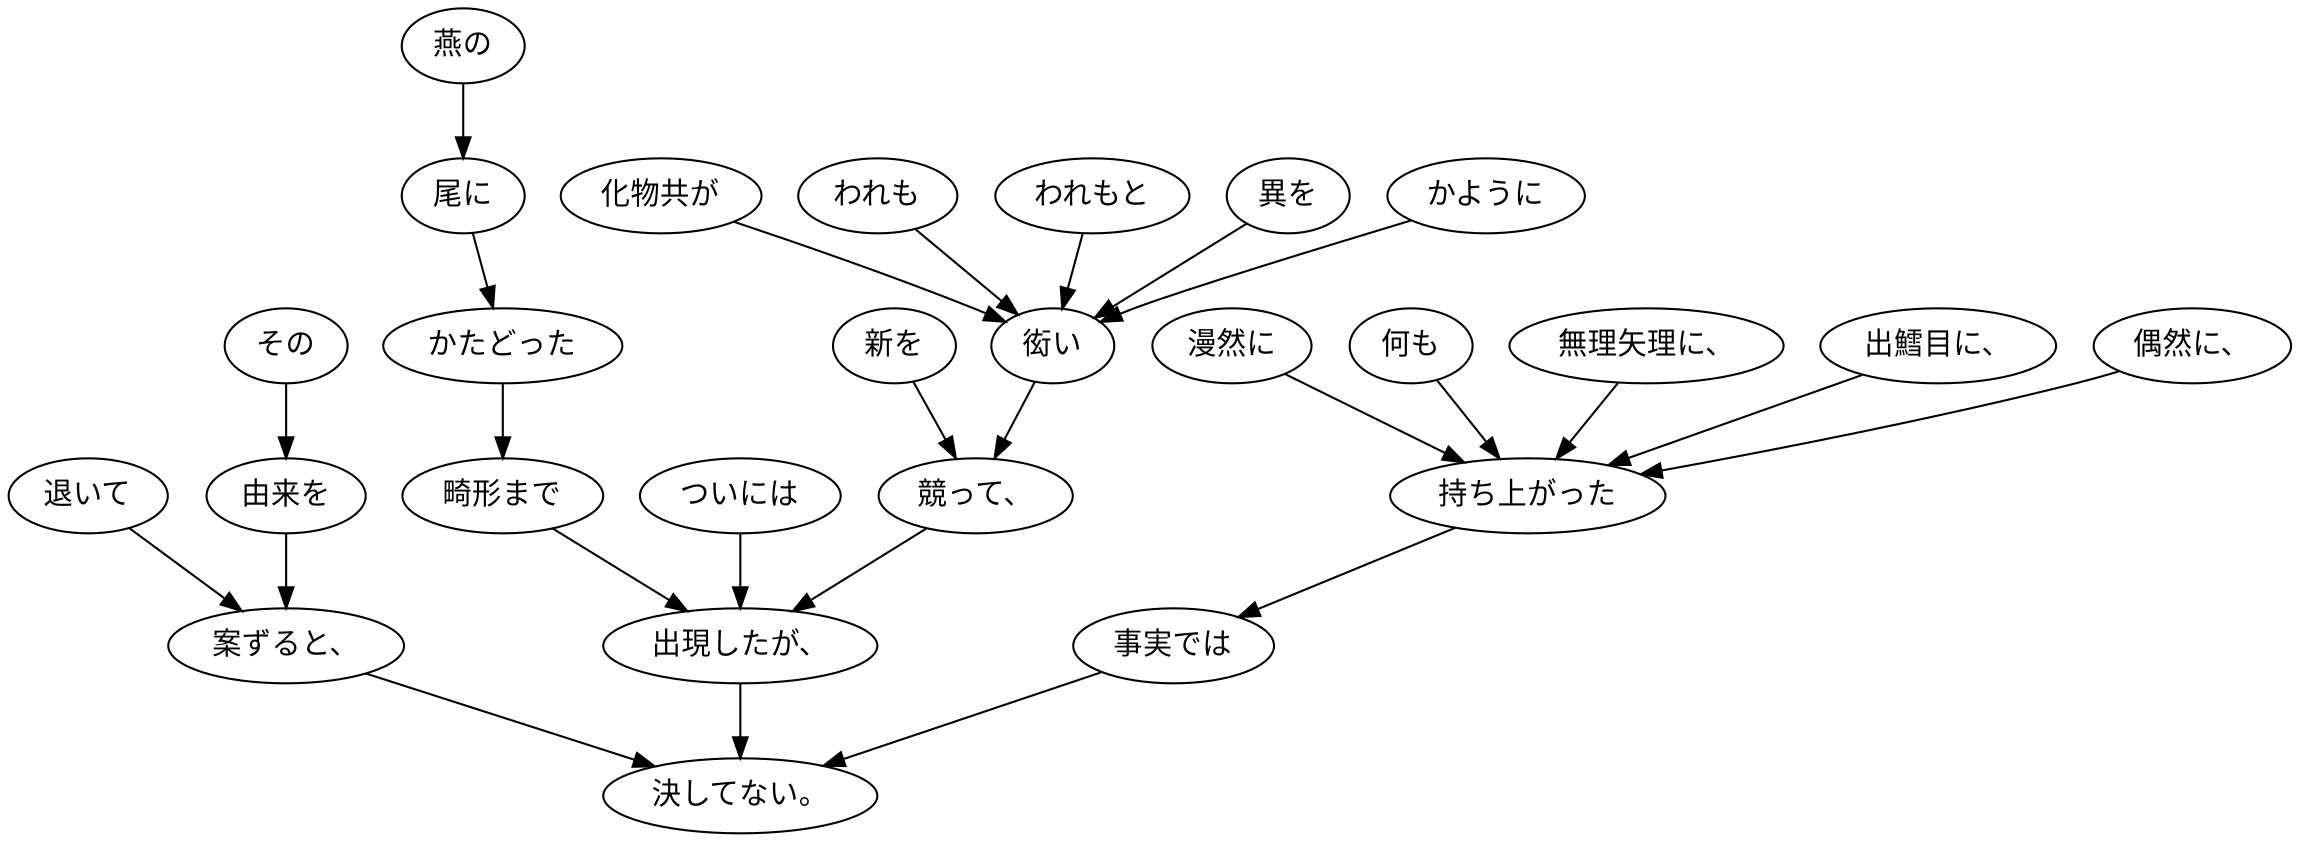 digraph graph4324 {
	node0 [label="かように"];
	node1 [label="化物共が"];
	node2 [label="われも"];
	node3 [label="われもと"];
	node4 [label="異を"];
	node5 [label="衒い"];
	node6 [label="新を"];
	node7 [label="競って、"];
	node8 [label="ついには"];
	node9 [label="燕の"];
	node10 [label="尾に"];
	node11 [label="かたどった"];
	node12 [label="畸形まで"];
	node13 [label="出現したが、"];
	node14 [label="退いて"];
	node15 [label="その"];
	node16 [label="由来を"];
	node17 [label="案ずると、"];
	node18 [label="何も"];
	node19 [label="無理矢理に、"];
	node20 [label="出鱈目に、"];
	node21 [label="偶然に、"];
	node22 [label="漫然に"];
	node23 [label="持ち上がった"];
	node24 [label="事実では"];
	node25 [label="決してない。"];
	node0 -> node5;
	node1 -> node5;
	node2 -> node5;
	node3 -> node5;
	node4 -> node5;
	node5 -> node7;
	node6 -> node7;
	node7 -> node13;
	node8 -> node13;
	node9 -> node10;
	node10 -> node11;
	node11 -> node12;
	node12 -> node13;
	node13 -> node25;
	node14 -> node17;
	node15 -> node16;
	node16 -> node17;
	node17 -> node25;
	node18 -> node23;
	node19 -> node23;
	node20 -> node23;
	node21 -> node23;
	node22 -> node23;
	node23 -> node24;
	node24 -> node25;
}
